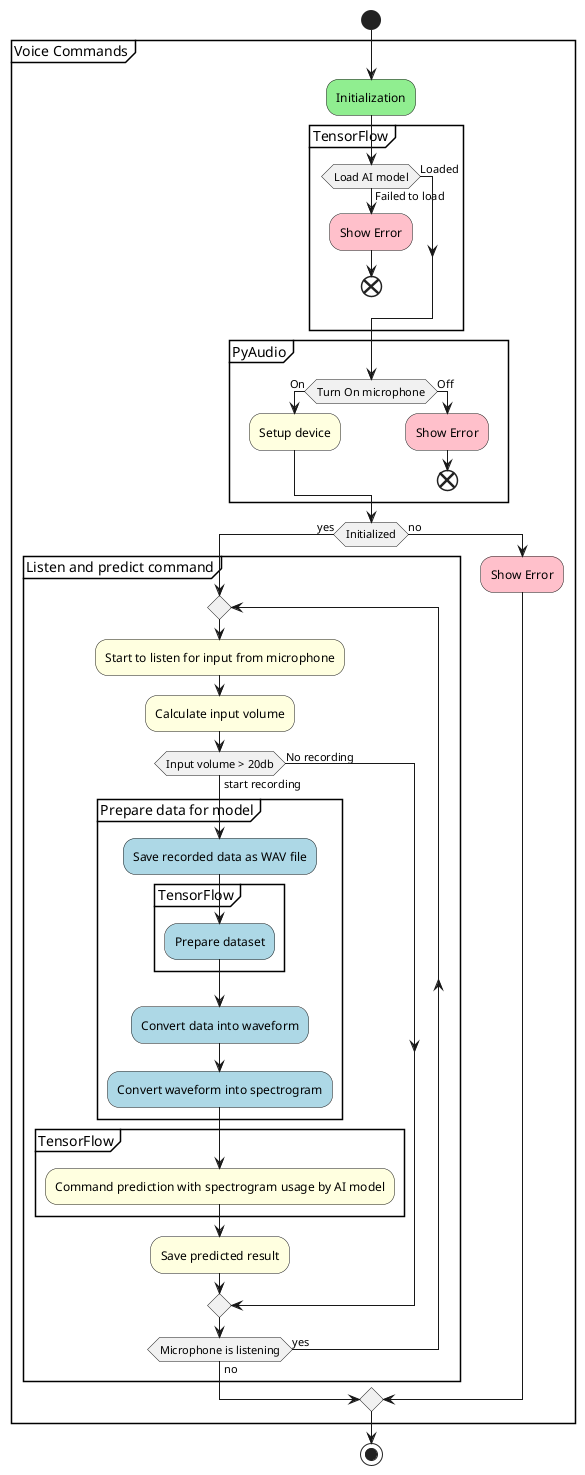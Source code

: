 @startuml Voice commands
|Voice commands|
start

partition Voice Commands {
    #LightGreen :Initialization;
        group TensorFlow
            if (Load AI model) then (Loaded)
            else (Failed to load)
                #pink :Show Error;
                end
            endif
        endgroup

        group PyAudio
            if (Turn On microphone) then (On)
                #LightYellow :Setup device;
            else (Off)
                #pink :Show Error;
                end
            endif
        endgroup
    if (Initialized) then (yes)

        group Listen and predict command
            repeat
                #LightYellow :Start to listen for input from microphone;
                #LightYellow :Calculate input volume;
                    if (Input volume > 20db) then (start recording)
                        group Prepare data for model
                            #LightBlue :Save recorded data as WAV file;
                            group TensorFlow
                                #LightBlue :Prepare dataset;
                            endgroup
                            #LightBlue :Convert data into waveform;
                            #LightBlue :Convert waveform into spectrogram;
                        end group

                        group TensorFlow
                            #LightYellow :Command prediction with spectrogram usage by AI model;
                        endgroup
                        #LightYellow :Save predicted result;
                    else (No recording)
                    endif

            repeat while (Microphone is listening) is (yes) not (no)
        end group
    else (no)
        #Pink :Show Error;
    endif
    
}

stop
@enduml